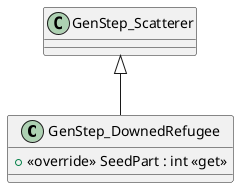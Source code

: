 @startuml
class GenStep_DownedRefugee {
    + <<override>> SeedPart : int <<get>>
}
GenStep_Scatterer <|-- GenStep_DownedRefugee
@enduml

